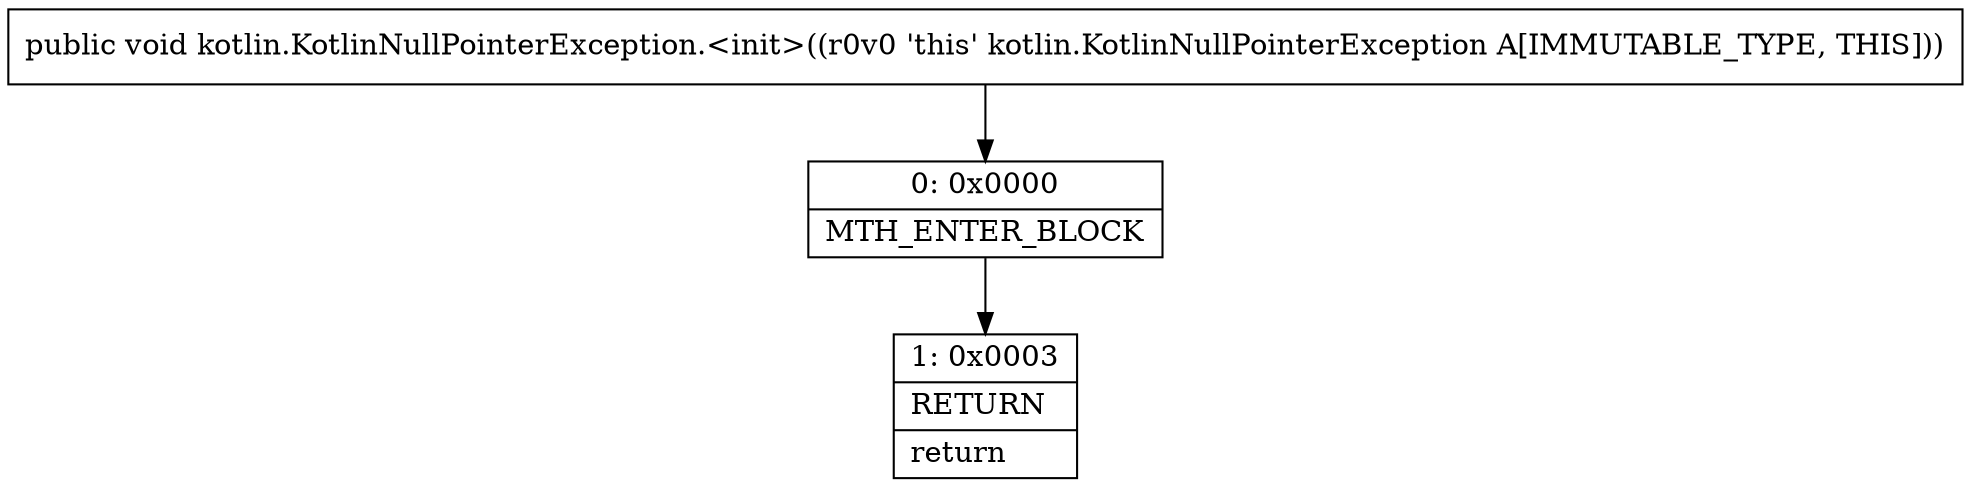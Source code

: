 digraph "CFG forkotlin.KotlinNullPointerException.\<init\>()V" {
Node_0 [shape=record,label="{0\:\ 0x0000|MTH_ENTER_BLOCK\l}"];
Node_1 [shape=record,label="{1\:\ 0x0003|RETURN\l|return\l}"];
MethodNode[shape=record,label="{public void kotlin.KotlinNullPointerException.\<init\>((r0v0 'this' kotlin.KotlinNullPointerException A[IMMUTABLE_TYPE, THIS])) }"];
MethodNode -> Node_0;
Node_0 -> Node_1;
}

